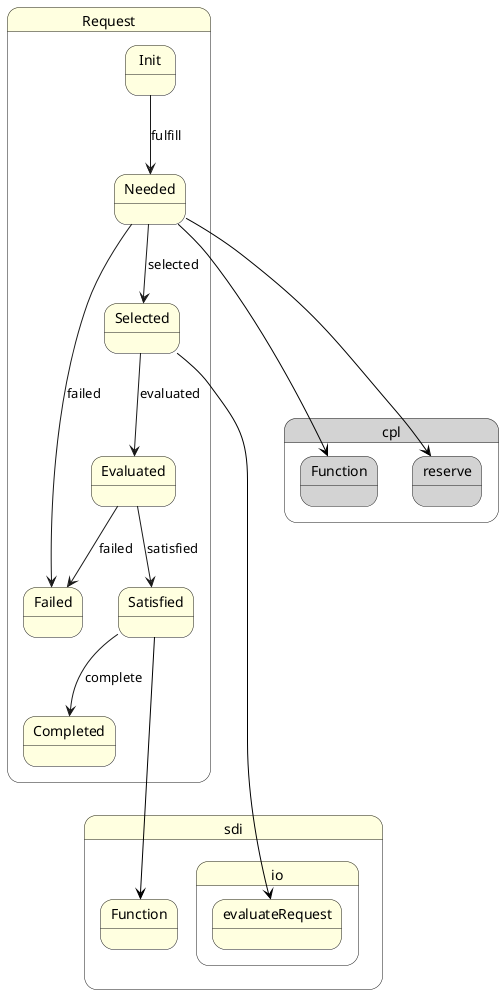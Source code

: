 @startuml



state Request #lightyellow {

    state Init #lightyellow {
    }

    state Needed #lightyellow {
    }

    state Failed #lightyellow {
    }

    state Selected #lightyellow {
    }

    state Satisfied #lightyellow {
    }

    state Evaluated #lightyellow {
    }

    state Completed #lightyellow {
    }

}


Init --> Needed : fulfill

Needed --> Selected : selected

Needed --> Failed : failed

Selected --> Evaluated : evaluated

Satisfied --> Completed : complete

Evaluated --> Satisfied : satisfied

Evaluated --> Failed : failed



 state "cpl" as cpl #lightgray {
state "Function" as cplFunction #lightgray {
}
}

 Needed -[#black]--> cplFunction
 
 state "cpl" as cpl #lightgray {
state "reserve" as cplreserve #lightgray {
}
}

 Needed -[#black]--> cplreserve
 
 state "sdi" as sdi #lightyellow {
state "io" as sdiio #lightyellow {
state "evaluateRequest" as sdiioevaluateRequest #lightyellow {
}
}
}

 Selected -[#black]--> sdiioevaluateRequest
 
 state "sdi" as sdi #lightyellow {
state "Function" as sdiFunction #lightyellow {
}
}

 Satisfied -[#black]--> sdiFunction
 

@enduml
